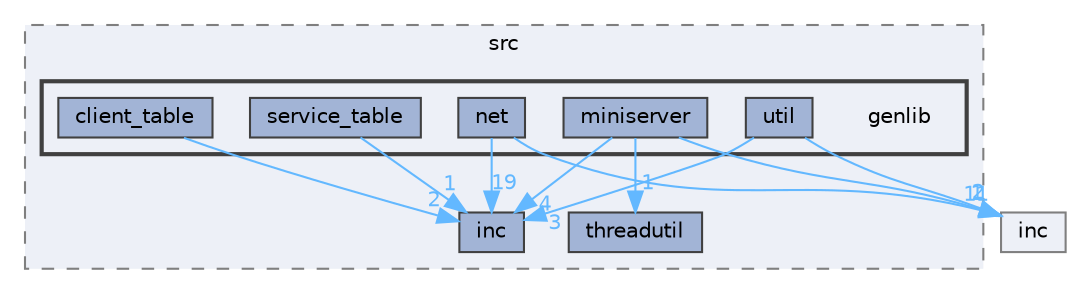 digraph "/Users/mylhyz/Downloads/libupnp-1.14.18/upnp/src/genlib"
{
 // LATEX_PDF_SIZE
  bgcolor="transparent";
  edge [fontname=Helvetica,fontsize=10,labelfontname=Helvetica,labelfontsize=10];
  node [fontname=Helvetica,fontsize=10,shape=box,height=0.2,width=0.4];
  compound=true
  subgraph clusterdir_9eafd26b178b581de33acfe950a9348a {
    graph [ bgcolor="#edf0f7", pencolor="grey50", label="src", fontname=Helvetica,fontsize=10 style="filled,dashed", URL="dir_9eafd26b178b581de33acfe950a9348a.html",tooltip=""]
  dir_be5f34028fa5c62f24311a29a5bbedc5 [label="inc", fillcolor="#a2b4d6", color="grey25", style="filled", URL="dir_be5f34028fa5c62f24311a29a5bbedc5.html",tooltip=""];
  dir_b55379a609a24e9497a7ea9c4103a8a7 [label="threadutil", fillcolor="#a2b4d6", color="grey25", style="filled", URL="dir_b55379a609a24e9497a7ea9c4103a8a7.html",tooltip=""];
  subgraph clusterdir_09aab03f485c1a046374c9f3e5b75075 {
    graph [ bgcolor="#edf0f7", pencolor="grey25", label="", fontname=Helvetica,fontsize=10 style="filled,bold", URL="dir_09aab03f485c1a046374c9f3e5b75075.html",tooltip=""]
    dir_09aab03f485c1a046374c9f3e5b75075 [shape=plaintext, label="genlib"];
  dir_558d66ec7bf1dd06b728a4ab4e3d1896 [label="client_table", fillcolor="#a2b4d6", color="grey25", style="filled", URL="dir_558d66ec7bf1dd06b728a4ab4e3d1896.html",tooltip=""];
  dir_1acce0a032446f84db114b5515a1b180 [label="miniserver", fillcolor="#a2b4d6", color="grey25", style="filled", URL="dir_1acce0a032446f84db114b5515a1b180.html",tooltip=""];
  dir_fc9cfb719955386ce36d6a68d40f3780 [label="net", fillcolor="#a2b4d6", color="grey25", style="filled", URL="dir_fc9cfb719955386ce36d6a68d40f3780.html",tooltip=""];
  dir_bf675267abbc6c1d258127577f6c66a8 [label="service_table", fillcolor="#a2b4d6", color="grey25", style="filled", URL="dir_bf675267abbc6c1d258127577f6c66a8.html",tooltip=""];
  dir_cf29c9681b387b7503ce9d071b3d1b2e [label="util", fillcolor="#a2b4d6", color="grey25", style="filled", URL="dir_cf29c9681b387b7503ce9d071b3d1b2e.html",tooltip=""];
  }
  }
  dir_3da35c713fa963ae049913675ac870d6 [label="inc", fillcolor="#edf0f7", color="grey50", style="filled", URL="dir_3da35c713fa963ae049913675ac870d6.html",tooltip=""];
  dir_558d66ec7bf1dd06b728a4ab4e3d1896->dir_be5f34028fa5c62f24311a29a5bbedc5 [headlabel="2", labeldistance=1.5 headhref="dir_000002_000010.html" href="dir_000002_000010.html" color="steelblue1" fontcolor="steelblue1"];
  dir_1acce0a032446f84db114b5515a1b180->dir_3da35c713fa963ae049913675ac870d6 [headlabel="1", labeldistance=1.5 headhref="dir_000013_000009.html" href="dir_000013_000009.html" color="steelblue1" fontcolor="steelblue1"];
  dir_1acce0a032446f84db114b5515a1b180->dir_b55379a609a24e9497a7ea9c4103a8a7 [headlabel="1", labeldistance=1.5 headhref="dir_000013_000021.html" href="dir_000013_000021.html" color="steelblue1" fontcolor="steelblue1"];
  dir_1acce0a032446f84db114b5515a1b180->dir_be5f34028fa5c62f24311a29a5bbedc5 [headlabel="4", labeldistance=1.5 headhref="dir_000013_000010.html" href="dir_000013_000010.html" color="steelblue1" fontcolor="steelblue1"];
  dir_fc9cfb719955386ce36d6a68d40f3780->dir_3da35c713fa963ae049913675ac870d6 [headlabel="11", labeldistance=1.5 headhref="dir_000014_000009.html" href="dir_000014_000009.html" color="steelblue1" fontcolor="steelblue1"];
  dir_fc9cfb719955386ce36d6a68d40f3780->dir_be5f34028fa5c62f24311a29a5bbedc5 [headlabel="19", labeldistance=1.5 headhref="dir_000014_000010.html" href="dir_000014_000010.html" color="steelblue1" fontcolor="steelblue1"];
  dir_bf675267abbc6c1d258127577f6c66a8->dir_be5f34028fa5c62f24311a29a5bbedc5 [headlabel="1", labeldistance=1.5 headhref="dir_000016_000010.html" href="dir_000016_000010.html" color="steelblue1" fontcolor="steelblue1"];
  dir_cf29c9681b387b7503ce9d071b3d1b2e->dir_3da35c713fa963ae049913675ac870d6 [headlabel="2", labeldistance=1.5 headhref="dir_000025_000009.html" href="dir_000025_000009.html" color="steelblue1" fontcolor="steelblue1"];
  dir_cf29c9681b387b7503ce9d071b3d1b2e->dir_be5f34028fa5c62f24311a29a5bbedc5 [headlabel="3", labeldistance=1.5 headhref="dir_000025_000010.html" href="dir_000025_000010.html" color="steelblue1" fontcolor="steelblue1"];
}
